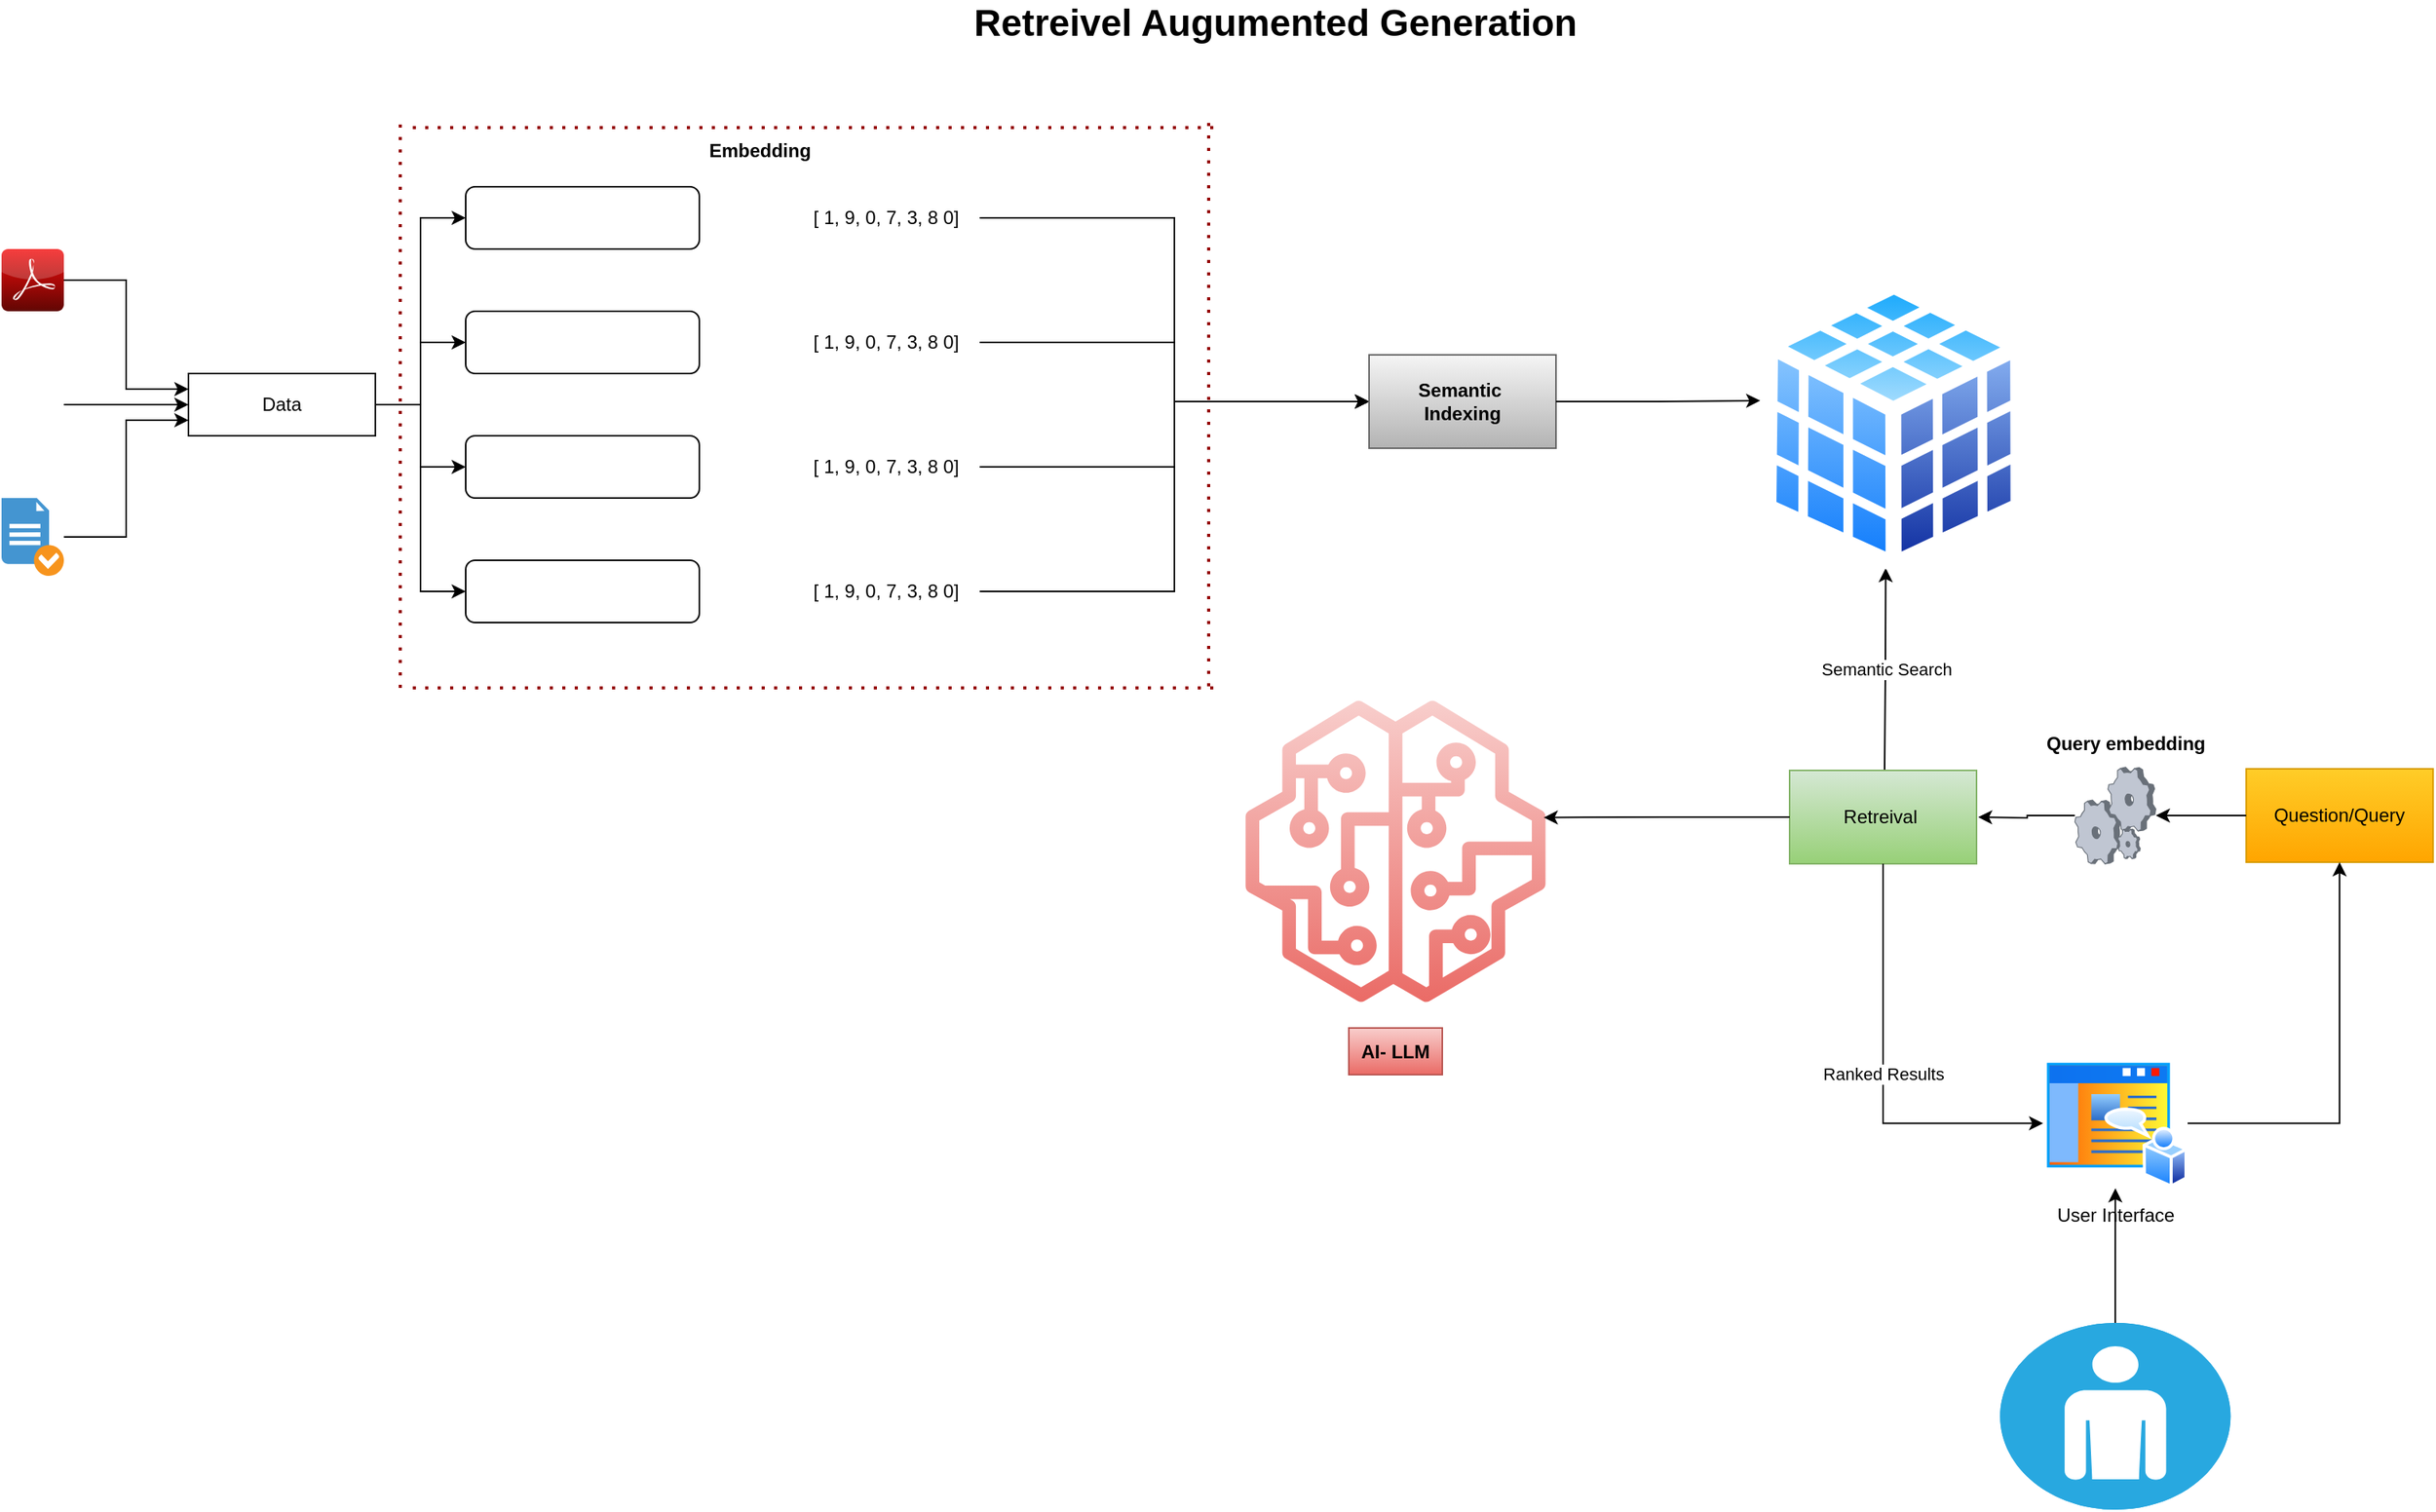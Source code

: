 <mxfile version="28.0.7">
  <diagram name="Page-1" id="0ndGAbVDUUxFTjl85KEq">
    <mxGraphModel dx="873" dy="501" grid="1" gridSize="10" guides="1" tooltips="1" connect="1" arrows="1" fold="1" page="1" pageScale="1" pageWidth="850" pageHeight="1100" math="0" shadow="0">
      <root>
        <mxCell id="0" />
        <mxCell id="1" parent="0" />
        <mxCell id="OYcv8URPz7H5-SQNxnpv-14" style="edgeStyle=orthogonalEdgeStyle;rounded=0;orthogonalLoop=1;jettySize=auto;html=1;entryX=0;entryY=0.5;entryDx=0;entryDy=0;" edge="1" parent="1" source="OYcv8URPz7H5-SQNxnpv-1" target="OYcv8URPz7H5-SQNxnpv-10">
          <mxGeometry relative="1" as="geometry" />
        </mxCell>
        <mxCell id="OYcv8URPz7H5-SQNxnpv-15" style="edgeStyle=orthogonalEdgeStyle;rounded=0;orthogonalLoop=1;jettySize=auto;html=1;" edge="1" parent="1" source="OYcv8URPz7H5-SQNxnpv-1" target="OYcv8URPz7H5-SQNxnpv-12">
          <mxGeometry relative="1" as="geometry" />
        </mxCell>
        <mxCell id="OYcv8URPz7H5-SQNxnpv-16" style="edgeStyle=orthogonalEdgeStyle;rounded=0;orthogonalLoop=1;jettySize=auto;html=1;" edge="1" parent="1" source="OYcv8URPz7H5-SQNxnpv-1" target="OYcv8URPz7H5-SQNxnpv-13">
          <mxGeometry relative="1" as="geometry" />
        </mxCell>
        <mxCell id="OYcv8URPz7H5-SQNxnpv-17" style="edgeStyle=orthogonalEdgeStyle;rounded=0;orthogonalLoop=1;jettySize=auto;html=1;entryX=0;entryY=0.5;entryDx=0;entryDy=0;" edge="1" parent="1" source="OYcv8URPz7H5-SQNxnpv-1" target="OYcv8URPz7H5-SQNxnpv-11">
          <mxGeometry relative="1" as="geometry" />
        </mxCell>
        <mxCell id="OYcv8URPz7H5-SQNxnpv-1" value="Data" style="rounded=0;whiteSpace=wrap;html=1;" vertex="1" parent="1">
          <mxGeometry x="142" y="280" width="120" height="40" as="geometry" />
        </mxCell>
        <mxCell id="OYcv8URPz7H5-SQNxnpv-5" style="edgeStyle=orthogonalEdgeStyle;rounded=0;orthogonalLoop=1;jettySize=auto;html=1;entryX=0;entryY=0.25;entryDx=0;entryDy=0;" edge="1" parent="1" source="OYcv8URPz7H5-SQNxnpv-2" target="OYcv8URPz7H5-SQNxnpv-1">
          <mxGeometry relative="1" as="geometry" />
        </mxCell>
        <mxCell id="OYcv8URPz7H5-SQNxnpv-2" value="" style="dashed=0;outlineConnect=0;html=1;align=center;labelPosition=center;verticalLabelPosition=bottom;verticalAlign=top;shape=mxgraph.webicons.adobe_pdf;fillColor=#F40C0C;gradientColor=#610603" vertex="1" parent="1">
          <mxGeometry x="22" y="200" width="40" height="40" as="geometry" />
        </mxCell>
        <mxCell id="OYcv8URPz7H5-SQNxnpv-6" style="edgeStyle=orthogonalEdgeStyle;rounded=0;orthogonalLoop=1;jettySize=auto;html=1;entryX=0;entryY=0.5;entryDx=0;entryDy=0;" edge="1" parent="1" source="OYcv8URPz7H5-SQNxnpv-3" target="OYcv8URPz7H5-SQNxnpv-1">
          <mxGeometry relative="1" as="geometry" />
        </mxCell>
        <mxCell id="OYcv8URPz7H5-SQNxnpv-3" value="" style="shape=image;html=1;verticalAlign=top;verticalLabelPosition=bottom;labelBackgroundColor=#ffffff;imageAspect=0;aspect=fixed;image=https://icons.diagrams.net/icon-cache1/Filesco-2808/2-1032.png" vertex="1" parent="1">
          <mxGeometry x="22" y="280" width="40" height="40" as="geometry" />
        </mxCell>
        <mxCell id="OYcv8URPz7H5-SQNxnpv-7" style="edgeStyle=orthogonalEdgeStyle;rounded=0;orthogonalLoop=1;jettySize=auto;html=1;entryX=0;entryY=0.75;entryDx=0;entryDy=0;" edge="1" parent="1" source="OYcv8URPz7H5-SQNxnpv-4" target="OYcv8URPz7H5-SQNxnpv-1">
          <mxGeometry relative="1" as="geometry" />
        </mxCell>
        <mxCell id="OYcv8URPz7H5-SQNxnpv-4" value="" style="shadow=0;dashed=0;html=1;strokeColor=none;fillColor=#4495D1;labelPosition=center;verticalLabelPosition=bottom;verticalAlign=top;align=center;outlineConnect=0;shape=mxgraph.veeam.checked_doc;" vertex="1" parent="1">
          <mxGeometry x="22" y="360" width="40" height="50" as="geometry" />
        </mxCell>
        <mxCell id="OYcv8URPz7H5-SQNxnpv-10" value="" style="rounded=1;whiteSpace=wrap;html=1;" vertex="1" parent="1">
          <mxGeometry x="320" y="160" width="150" height="40" as="geometry" />
        </mxCell>
        <mxCell id="OYcv8URPz7H5-SQNxnpv-11" value="" style="rounded=1;whiteSpace=wrap;html=1;" vertex="1" parent="1">
          <mxGeometry x="320" y="400" width="150" height="40" as="geometry" />
        </mxCell>
        <mxCell id="OYcv8URPz7H5-SQNxnpv-12" value="" style="rounded=1;whiteSpace=wrap;html=1;" vertex="1" parent="1">
          <mxGeometry x="320" y="240" width="150" height="40" as="geometry" />
        </mxCell>
        <mxCell id="OYcv8URPz7H5-SQNxnpv-13" value="" style="rounded=1;whiteSpace=wrap;html=1;" vertex="1" parent="1">
          <mxGeometry x="320" y="320" width="150" height="40" as="geometry" />
        </mxCell>
        <mxCell id="OYcv8URPz7H5-SQNxnpv-18" value="" style="shape=image;html=1;verticalAlign=top;verticalLabelPosition=bottom;labelBackgroundColor=#ffffff;imageAspect=0;aspect=fixed;image=https://icons.diagrams.net/icon-cache1/CSS_Vol_2-2665/math-equal-639.svg" vertex="1" parent="1">
          <mxGeometry x="490" y="168" width="24" height="24" as="geometry" />
        </mxCell>
        <mxCell id="OYcv8URPz7H5-SQNxnpv-19" value="" style="shape=image;html=1;verticalAlign=top;verticalLabelPosition=bottom;labelBackgroundColor=#ffffff;imageAspect=0;aspect=fixed;image=https://icons.diagrams.net/icon-cache1/CSS_Vol_2-2665/math-equal-639.svg" vertex="1" parent="1">
          <mxGeometry x="490" y="248" width="24" height="24" as="geometry" />
        </mxCell>
        <mxCell id="OYcv8URPz7H5-SQNxnpv-20" value="" style="shape=image;html=1;verticalAlign=top;verticalLabelPosition=bottom;labelBackgroundColor=#ffffff;imageAspect=0;aspect=fixed;image=https://icons.diagrams.net/icon-cache1/CSS_Vol_2-2665/math-equal-639.svg" vertex="1" parent="1">
          <mxGeometry x="490" y="328" width="24" height="24" as="geometry" />
        </mxCell>
        <mxCell id="OYcv8URPz7H5-SQNxnpv-21" value="" style="shape=image;html=1;verticalAlign=top;verticalLabelPosition=bottom;labelBackgroundColor=#ffffff;imageAspect=0;aspect=fixed;image=https://icons.diagrams.net/icon-cache1/CSS_Vol_2-2665/math-equal-639.svg" vertex="1" parent="1">
          <mxGeometry x="490" y="408" width="24" height="24" as="geometry" />
        </mxCell>
        <mxCell id="OYcv8URPz7H5-SQNxnpv-22" value="Embedding" style="text;html=1;align=center;verticalAlign=middle;whiteSpace=wrap;rounded=0;fontStyle=1" vertex="1" parent="1">
          <mxGeometry x="479" y="122" width="60" height="30" as="geometry" />
        </mxCell>
        <mxCell id="OYcv8URPz7H5-SQNxnpv-23" value="[ 1, 9, 0, 7, 3, 8 0]" style="text;html=1;align=center;verticalAlign=middle;whiteSpace=wrap;rounded=0;" vertex="1" parent="1">
          <mxGeometry x="530" y="165" width="120" height="30" as="geometry" />
        </mxCell>
        <mxCell id="OYcv8URPz7H5-SQNxnpv-66" style="edgeStyle=orthogonalEdgeStyle;rounded=0;orthogonalLoop=1;jettySize=auto;html=1;entryX=0;entryY=0.5;entryDx=0;entryDy=0;" edge="1" parent="1" source="OYcv8URPz7H5-SQNxnpv-24" target="OYcv8URPz7H5-SQNxnpv-65">
          <mxGeometry relative="1" as="geometry" />
        </mxCell>
        <mxCell id="OYcv8URPz7H5-SQNxnpv-24" value="[ 1, 9, 0, 7, 3, 8 0]" style="text;html=1;align=center;verticalAlign=middle;whiteSpace=wrap;rounded=0;" vertex="1" parent="1">
          <mxGeometry x="530" y="245" width="120" height="30" as="geometry" />
        </mxCell>
        <mxCell id="OYcv8URPz7H5-SQNxnpv-67" style="edgeStyle=orthogonalEdgeStyle;rounded=0;orthogonalLoop=1;jettySize=auto;html=1;entryX=0;entryY=0.5;entryDx=0;entryDy=0;" edge="1" parent="1" source="OYcv8URPz7H5-SQNxnpv-25" target="OYcv8URPz7H5-SQNxnpv-65">
          <mxGeometry relative="1" as="geometry" />
        </mxCell>
        <mxCell id="OYcv8URPz7H5-SQNxnpv-25" value="[ 1, 9, 0, 7, 3, 8 0]" style="text;html=1;align=center;verticalAlign=middle;whiteSpace=wrap;rounded=0;" vertex="1" parent="1">
          <mxGeometry x="530" y="325" width="120" height="30" as="geometry" />
        </mxCell>
        <mxCell id="OYcv8URPz7H5-SQNxnpv-68" style="edgeStyle=orthogonalEdgeStyle;rounded=0;orthogonalLoop=1;jettySize=auto;html=1;entryX=0;entryY=0.5;entryDx=0;entryDy=0;" edge="1" parent="1" source="OYcv8URPz7H5-SQNxnpv-26" target="OYcv8URPz7H5-SQNxnpv-65">
          <mxGeometry relative="1" as="geometry" />
        </mxCell>
        <mxCell id="OYcv8URPz7H5-SQNxnpv-26" value="[ 1, 9, 0, 7, 3, 8 0]" style="text;html=1;align=center;verticalAlign=middle;whiteSpace=wrap;rounded=0;" vertex="1" parent="1">
          <mxGeometry x="530" y="405" width="120" height="30" as="geometry" />
        </mxCell>
        <mxCell id="OYcv8URPz7H5-SQNxnpv-33" style="edgeStyle=orthogonalEdgeStyle;rounded=0;orthogonalLoop=1;jettySize=auto;html=1;entryX=0;entryY=0.5;entryDx=0;entryDy=0;" edge="1" parent="1" source="OYcv8URPz7H5-SQNxnpv-23" target="OYcv8URPz7H5-SQNxnpv-65">
          <mxGeometry relative="1" as="geometry">
            <mxPoint x="828" y="324" as="targetPoint" />
          </mxGeometry>
        </mxCell>
        <mxCell id="OYcv8URPz7H5-SQNxnpv-45" value="" style="edgeStyle=orthogonalEdgeStyle;rounded=0;orthogonalLoop=1;jettySize=auto;html=1;" edge="1" parent="1" source="OYcv8URPz7H5-SQNxnpv-55">
          <mxGeometry relative="1" as="geometry">
            <mxPoint x="1291" y="565.0" as="targetPoint" />
          </mxGeometry>
        </mxCell>
        <mxCell id="OYcv8URPz7H5-SQNxnpv-39" value="Question/Query" style="whiteSpace=wrap;html=1;fillColor=#ffcd28;strokeColor=#d79b00;shadow=0;dashed=0;gradientColor=#ffa500;" vertex="1" parent="1">
          <mxGeometry x="1463.14" y="534" width="120" height="60" as="geometry" />
        </mxCell>
        <mxCell id="OYcv8URPz7H5-SQNxnpv-49" value="Semantic Search" style="edgeStyle=orthogonalEdgeStyle;rounded=0;orthogonalLoop=1;jettySize=auto;html=1;entryX=0.5;entryY=1;entryDx=0;entryDy=0;" edge="1" parent="1">
          <mxGeometry relative="1" as="geometry">
            <mxPoint x="1230.973" y="535" as="sourcePoint" />
            <mxPoint x="1231.71" y="405.0" as="targetPoint" />
          </mxGeometry>
        </mxCell>
        <mxCell id="OYcv8URPz7H5-SQNxnpv-41" value="Retreival&amp;nbsp;" style="whiteSpace=wrap;html=1;fillColor=#d5e8d4;strokeColor=#82b366;shadow=0;dashed=0;gradientColor=#97d077;" vertex="1" parent="1">
          <mxGeometry x="1170" y="535" width="120" height="60" as="geometry" />
        </mxCell>
        <mxCell id="OYcv8URPz7H5-SQNxnpv-57" value="Ranked Results" style="edgeStyle=orthogonalEdgeStyle;rounded=0;orthogonalLoop=1;jettySize=auto;html=1;exitX=0.5;exitY=1;exitDx=0;exitDy=0;entryX=0;entryY=0.5;entryDx=0;entryDy=0;" edge="1" parent="1" source="OYcv8URPz7H5-SQNxnpv-41" target="OYcv8URPz7H5-SQNxnpv-50">
          <mxGeometry relative="1" as="geometry">
            <mxPoint x="1476.14" y="739.5" as="targetPoint" />
            <mxPoint x="1272.712" y="739.467" as="sourcePoint" />
          </mxGeometry>
        </mxCell>
        <mxCell id="OYcv8URPz7H5-SQNxnpv-43" value="" style="sketch=0;outlineConnect=0;fillColor=#f8cecc;strokeColor=#b85450;dashed=0;verticalLabelPosition=bottom;verticalAlign=top;align=center;html=1;fontSize=12;fontStyle=0;aspect=fixed;pointerEvents=1;shape=mxgraph.aws4.sagemaker_model;gradientColor=#ea6b66;" vertex="1" parent="1">
          <mxGeometry x="820" y="490" width="194" height="194" as="geometry" />
        </mxCell>
        <mxCell id="OYcv8URPz7H5-SQNxnpv-56" value="" style="edgeStyle=orthogonalEdgeStyle;rounded=0;orthogonalLoop=1;jettySize=auto;html=1;" edge="1" parent="1" source="OYcv8URPz7H5-SQNxnpv-50" target="OYcv8URPz7H5-SQNxnpv-39">
          <mxGeometry relative="1" as="geometry" />
        </mxCell>
        <mxCell id="OYcv8URPz7H5-SQNxnpv-50" value="User Interface" style="image;aspect=fixed;perimeter=ellipsePerimeter;html=1;align=center;shadow=0;dashed=0;spacingTop=3;image=img/lib/active_directory/home_page.svg;" vertex="1" parent="1">
          <mxGeometry x="1332.75" y="720" width="92.78" height="83.5" as="geometry" />
        </mxCell>
        <mxCell id="OYcv8URPz7H5-SQNxnpv-51" value="" style="endArrow=none;dashed=1;html=1;dashPattern=1 3;strokeWidth=2;rounded=0;strokeColor=#950000;" edge="1" parent="1">
          <mxGeometry width="50" height="50" relative="1" as="geometry">
            <mxPoint x="278" y="482" as="sourcePoint" />
            <mxPoint x="278" y="120" as="targetPoint" />
          </mxGeometry>
        </mxCell>
        <mxCell id="OYcv8URPz7H5-SQNxnpv-52" value="" style="endArrow=none;dashed=1;html=1;dashPattern=1 3;strokeWidth=2;rounded=0;strokeColor=#950000;" edge="1" parent="1">
          <mxGeometry width="50" height="50" relative="1" as="geometry">
            <mxPoint x="797" y="481" as="sourcePoint" />
            <mxPoint x="797" y="119" as="targetPoint" />
          </mxGeometry>
        </mxCell>
        <mxCell id="OYcv8URPz7H5-SQNxnpv-53" value="" style="endArrow=none;dashed=1;html=1;dashPattern=1 3;strokeWidth=2;rounded=0;strokeColor=light-dark(#950000,#EDEDED);" edge="1" parent="1">
          <mxGeometry width="50" height="50" relative="1" as="geometry">
            <mxPoint x="800" y="122" as="sourcePoint" />
            <mxPoint x="280" y="122" as="targetPoint" />
          </mxGeometry>
        </mxCell>
        <mxCell id="OYcv8URPz7H5-SQNxnpv-54" value="" style="endArrow=none;dashed=1;html=1;dashPattern=1 3;strokeWidth=2;rounded=0;strokeColor=#950000;" edge="1" parent="1">
          <mxGeometry width="50" height="50" relative="1" as="geometry">
            <mxPoint x="800" y="482" as="sourcePoint" />
            <mxPoint x="286" y="482" as="targetPoint" />
          </mxGeometry>
        </mxCell>
        <mxCell id="OYcv8URPz7H5-SQNxnpv-58" value="" style="edgeStyle=orthogonalEdgeStyle;rounded=0;orthogonalLoop=1;jettySize=auto;html=1;" edge="1" parent="1" source="OYcv8URPz7H5-SQNxnpv-39" target="OYcv8URPz7H5-SQNxnpv-55">
          <mxGeometry relative="1" as="geometry">
            <mxPoint x="1463.14" y="564" as="sourcePoint" />
            <mxPoint x="1291.14" y="565" as="targetPoint" />
          </mxGeometry>
        </mxCell>
        <mxCell id="OYcv8URPz7H5-SQNxnpv-55" value="" style="verticalLabelPosition=bottom;sketch=0;aspect=fixed;html=1;verticalAlign=top;strokeColor=none;align=center;outlineConnect=0;shape=mxgraph.citrix.process;" vertex="1" parent="1">
          <mxGeometry x="1353.14" y="533" width="52" height="62" as="geometry" />
        </mxCell>
        <mxCell id="OYcv8URPz7H5-SQNxnpv-60" value="AI- LLM" style="text;html=1;align=center;verticalAlign=middle;whiteSpace=wrap;rounded=0;fontStyle=1;fillColor=#f8cecc;gradientColor=#ea6b66;strokeColor=#b85450;" vertex="1" parent="1">
          <mxGeometry x="887" y="700.5" width="60" height="30" as="geometry" />
        </mxCell>
        <mxCell id="OYcv8URPz7H5-SQNxnpv-61" value="Query embedding" style="text;html=1;align=center;verticalAlign=middle;whiteSpace=wrap;rounded=0;fontStyle=1" vertex="1" parent="1">
          <mxGeometry x="1322.14" y="503" width="128" height="30" as="geometry" />
        </mxCell>
        <mxCell id="OYcv8URPz7H5-SQNxnpv-64" value="" style="image;aspect=fixed;perimeter=ellipsePerimeter;html=1;align=center;shadow=0;dashed=0;spacingTop=3;image=img/lib/active_directory/database_cube.svg;" vertex="1" parent="1">
          <mxGeometry x="1151.14" y="218" width="171" height="190" as="geometry" />
        </mxCell>
        <mxCell id="OYcv8URPz7H5-SQNxnpv-65" value="&lt;b&gt;Semantic&amp;nbsp;&lt;/b&gt;&lt;div&gt;&lt;b&gt;Indexing&lt;/b&gt;&lt;/div&gt;" style="rounded=0;whiteSpace=wrap;html=1;fillColor=#f5f5f5;gradientColor=#b3b3b3;strokeColor=#666666;" vertex="1" parent="1">
          <mxGeometry x="900" y="268" width="120" height="60" as="geometry" />
        </mxCell>
        <mxCell id="OYcv8URPz7H5-SQNxnpv-69" style="edgeStyle=orthogonalEdgeStyle;rounded=0;orthogonalLoop=1;jettySize=auto;html=1;entryX=0;entryY=0.418;entryDx=0;entryDy=0;entryPerimeter=0;" edge="1" parent="1" source="OYcv8URPz7H5-SQNxnpv-65" target="OYcv8URPz7H5-SQNxnpv-64">
          <mxGeometry relative="1" as="geometry" />
        </mxCell>
        <mxCell id="OYcv8URPz7H5-SQNxnpv-72" style="edgeStyle=orthogonalEdgeStyle;rounded=0;orthogonalLoop=1;jettySize=auto;html=1;entryX=0.994;entryY=0.388;entryDx=0;entryDy=0;entryPerimeter=0;" edge="1" parent="1" source="OYcv8URPz7H5-SQNxnpv-41" target="OYcv8URPz7H5-SQNxnpv-43">
          <mxGeometry relative="1" as="geometry" />
        </mxCell>
        <mxCell id="OYcv8URPz7H5-SQNxnpv-74" value="" style="edgeStyle=orthogonalEdgeStyle;rounded=0;orthogonalLoop=1;jettySize=auto;html=1;" edge="1" parent="1" source="OYcv8URPz7H5-SQNxnpv-73" target="OYcv8URPz7H5-SQNxnpv-50">
          <mxGeometry relative="1" as="geometry" />
        </mxCell>
        <mxCell id="OYcv8URPz7H5-SQNxnpv-73" value="" style="fillColor=#28A8E0;verticalLabelPosition=bottom;sketch=0;html=1;strokeColor=#ffffff;verticalAlign=top;align=center;points=[[0.145,0.145,0],[0.5,0,0],[0.855,0.145,0],[1,0.5,0],[0.855,0.855,0],[0.5,1,0],[0.145,0.855,0],[0,0.5,0]];pointerEvents=1;shape=mxgraph.cisco_safe.compositeIcon;bgIcon=ellipse;resIcon=mxgraph.cisco_safe.capability.user;" vertex="1" parent="1">
          <mxGeometry x="1305.14" y="890" width="148" height="120" as="geometry" />
        </mxCell>
        <mxCell id="OYcv8URPz7H5-SQNxnpv-75" value="&lt;b&gt;&lt;font style=&quot;font-size: 24px;&quot;&gt;Retreivel Augumented Generation&lt;/font&gt;&lt;/b&gt;" style="text;html=1;align=center;verticalAlign=middle;whiteSpace=wrap;rounded=0;" vertex="1" parent="1">
          <mxGeometry x="560" y="40" width="560" height="30" as="geometry" />
        </mxCell>
      </root>
    </mxGraphModel>
  </diagram>
</mxfile>
